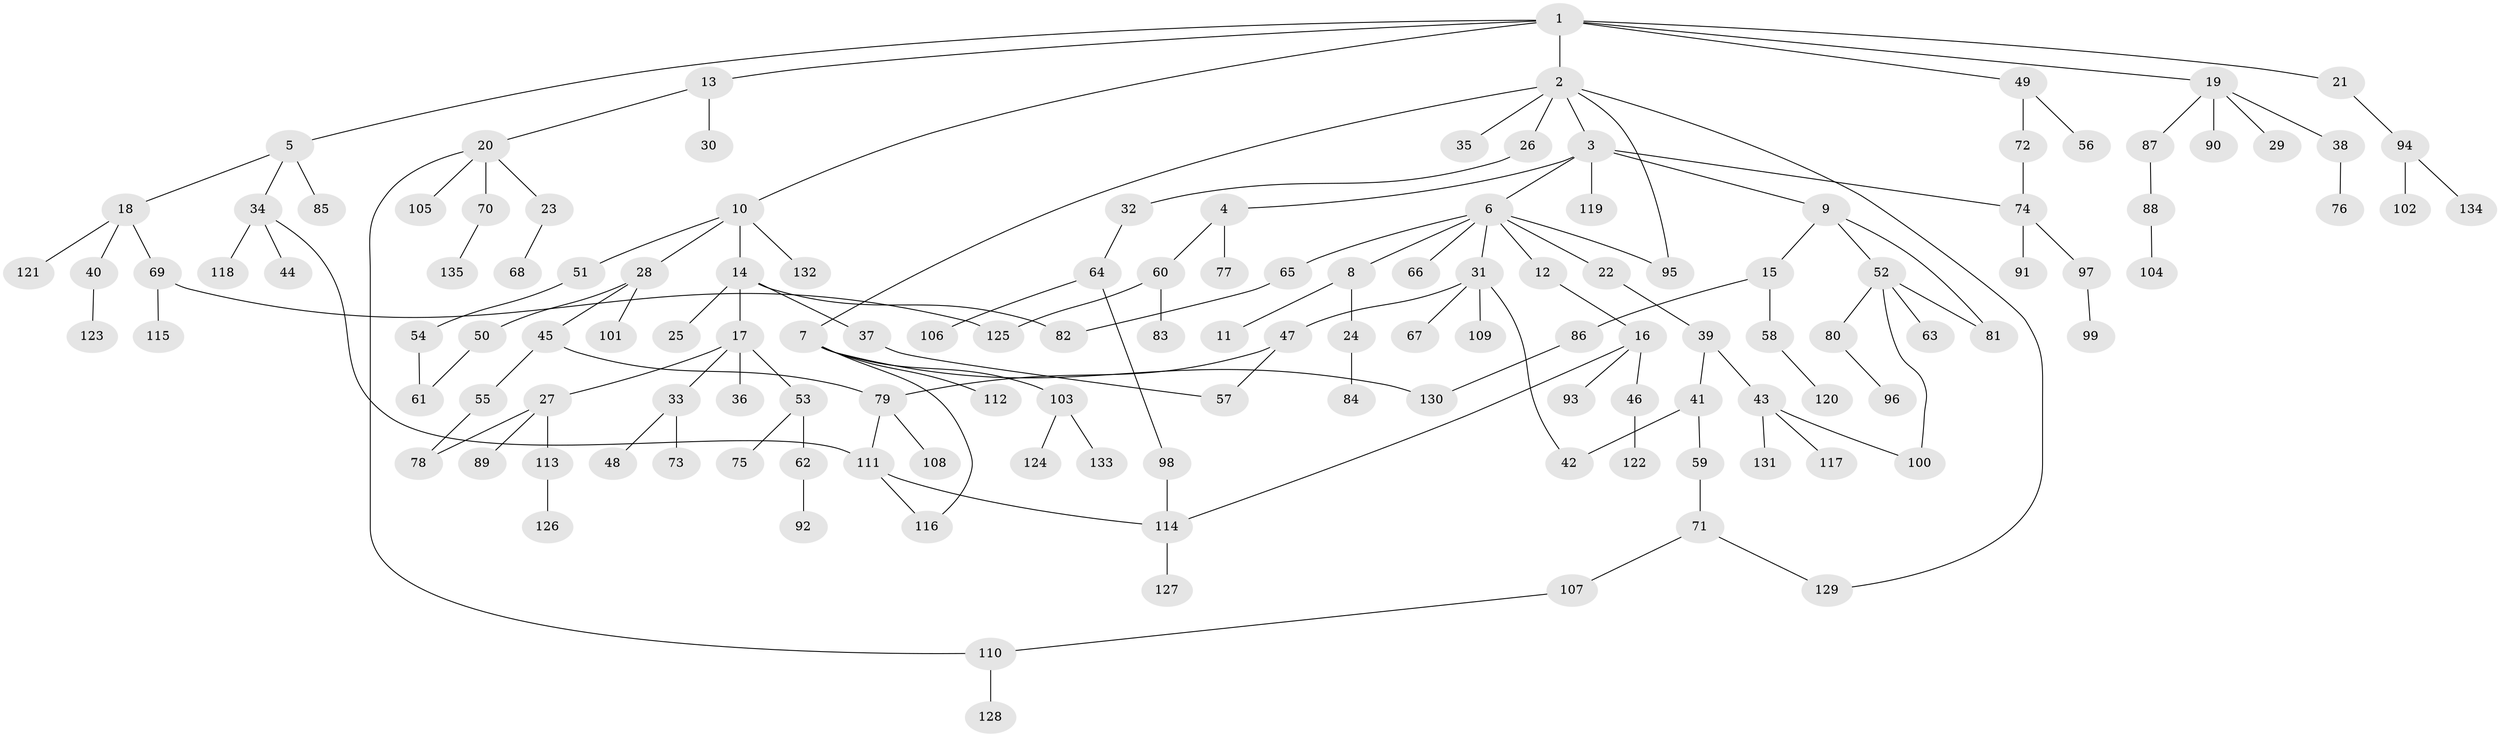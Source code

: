 // Generated by graph-tools (version 1.1) at 2025/42/03/09/25 04:42:52]
// undirected, 135 vertices, 152 edges
graph export_dot {
graph [start="1"]
  node [color=gray90,style=filled];
  1;
  2;
  3;
  4;
  5;
  6;
  7;
  8;
  9;
  10;
  11;
  12;
  13;
  14;
  15;
  16;
  17;
  18;
  19;
  20;
  21;
  22;
  23;
  24;
  25;
  26;
  27;
  28;
  29;
  30;
  31;
  32;
  33;
  34;
  35;
  36;
  37;
  38;
  39;
  40;
  41;
  42;
  43;
  44;
  45;
  46;
  47;
  48;
  49;
  50;
  51;
  52;
  53;
  54;
  55;
  56;
  57;
  58;
  59;
  60;
  61;
  62;
  63;
  64;
  65;
  66;
  67;
  68;
  69;
  70;
  71;
  72;
  73;
  74;
  75;
  76;
  77;
  78;
  79;
  80;
  81;
  82;
  83;
  84;
  85;
  86;
  87;
  88;
  89;
  90;
  91;
  92;
  93;
  94;
  95;
  96;
  97;
  98;
  99;
  100;
  101;
  102;
  103;
  104;
  105;
  106;
  107;
  108;
  109;
  110;
  111;
  112;
  113;
  114;
  115;
  116;
  117;
  118;
  119;
  120;
  121;
  122;
  123;
  124;
  125;
  126;
  127;
  128;
  129;
  130;
  131;
  132;
  133;
  134;
  135;
  1 -- 2;
  1 -- 5;
  1 -- 10;
  1 -- 13;
  1 -- 19;
  1 -- 21;
  1 -- 49;
  2 -- 3;
  2 -- 7;
  2 -- 26;
  2 -- 35;
  2 -- 129;
  2 -- 95;
  3 -- 4;
  3 -- 6;
  3 -- 9;
  3 -- 119;
  3 -- 74;
  4 -- 60;
  4 -- 77;
  5 -- 18;
  5 -- 34;
  5 -- 85;
  6 -- 8;
  6 -- 12;
  6 -- 22;
  6 -- 31;
  6 -- 65;
  6 -- 66;
  6 -- 95;
  7 -- 103;
  7 -- 112;
  7 -- 130;
  7 -- 116;
  8 -- 11;
  8 -- 24;
  9 -- 15;
  9 -- 52;
  9 -- 81;
  10 -- 14;
  10 -- 28;
  10 -- 51;
  10 -- 132;
  12 -- 16;
  13 -- 20;
  13 -- 30;
  14 -- 17;
  14 -- 25;
  14 -- 37;
  14 -- 82;
  15 -- 58;
  15 -- 86;
  16 -- 46;
  16 -- 93;
  16 -- 114;
  17 -- 27;
  17 -- 33;
  17 -- 36;
  17 -- 53;
  18 -- 40;
  18 -- 69;
  18 -- 121;
  19 -- 29;
  19 -- 38;
  19 -- 87;
  19 -- 90;
  20 -- 23;
  20 -- 70;
  20 -- 105;
  20 -- 110;
  21 -- 94;
  22 -- 39;
  23 -- 68;
  24 -- 84;
  26 -- 32;
  27 -- 78;
  27 -- 89;
  27 -- 113;
  28 -- 45;
  28 -- 50;
  28 -- 101;
  31 -- 47;
  31 -- 67;
  31 -- 109;
  31 -- 42;
  32 -- 64;
  33 -- 48;
  33 -- 73;
  34 -- 44;
  34 -- 111;
  34 -- 118;
  37 -- 57;
  38 -- 76;
  39 -- 41;
  39 -- 43;
  40 -- 123;
  41 -- 42;
  41 -- 59;
  43 -- 117;
  43 -- 131;
  43 -- 100;
  45 -- 55;
  45 -- 79;
  46 -- 122;
  47 -- 57;
  47 -- 79;
  49 -- 56;
  49 -- 72;
  50 -- 61;
  51 -- 54;
  52 -- 63;
  52 -- 80;
  52 -- 100;
  52 -- 81;
  53 -- 62;
  53 -- 75;
  54 -- 61;
  55 -- 78;
  58 -- 120;
  59 -- 71;
  60 -- 83;
  60 -- 125;
  62 -- 92;
  64 -- 98;
  64 -- 106;
  65 -- 82;
  69 -- 115;
  69 -- 125;
  70 -- 135;
  71 -- 107;
  71 -- 129;
  72 -- 74;
  74 -- 91;
  74 -- 97;
  79 -- 108;
  79 -- 111;
  80 -- 96;
  86 -- 130;
  87 -- 88;
  88 -- 104;
  94 -- 102;
  94 -- 134;
  97 -- 99;
  98 -- 114;
  103 -- 124;
  103 -- 133;
  107 -- 110;
  110 -- 128;
  111 -- 114;
  111 -- 116;
  113 -- 126;
  114 -- 127;
}

